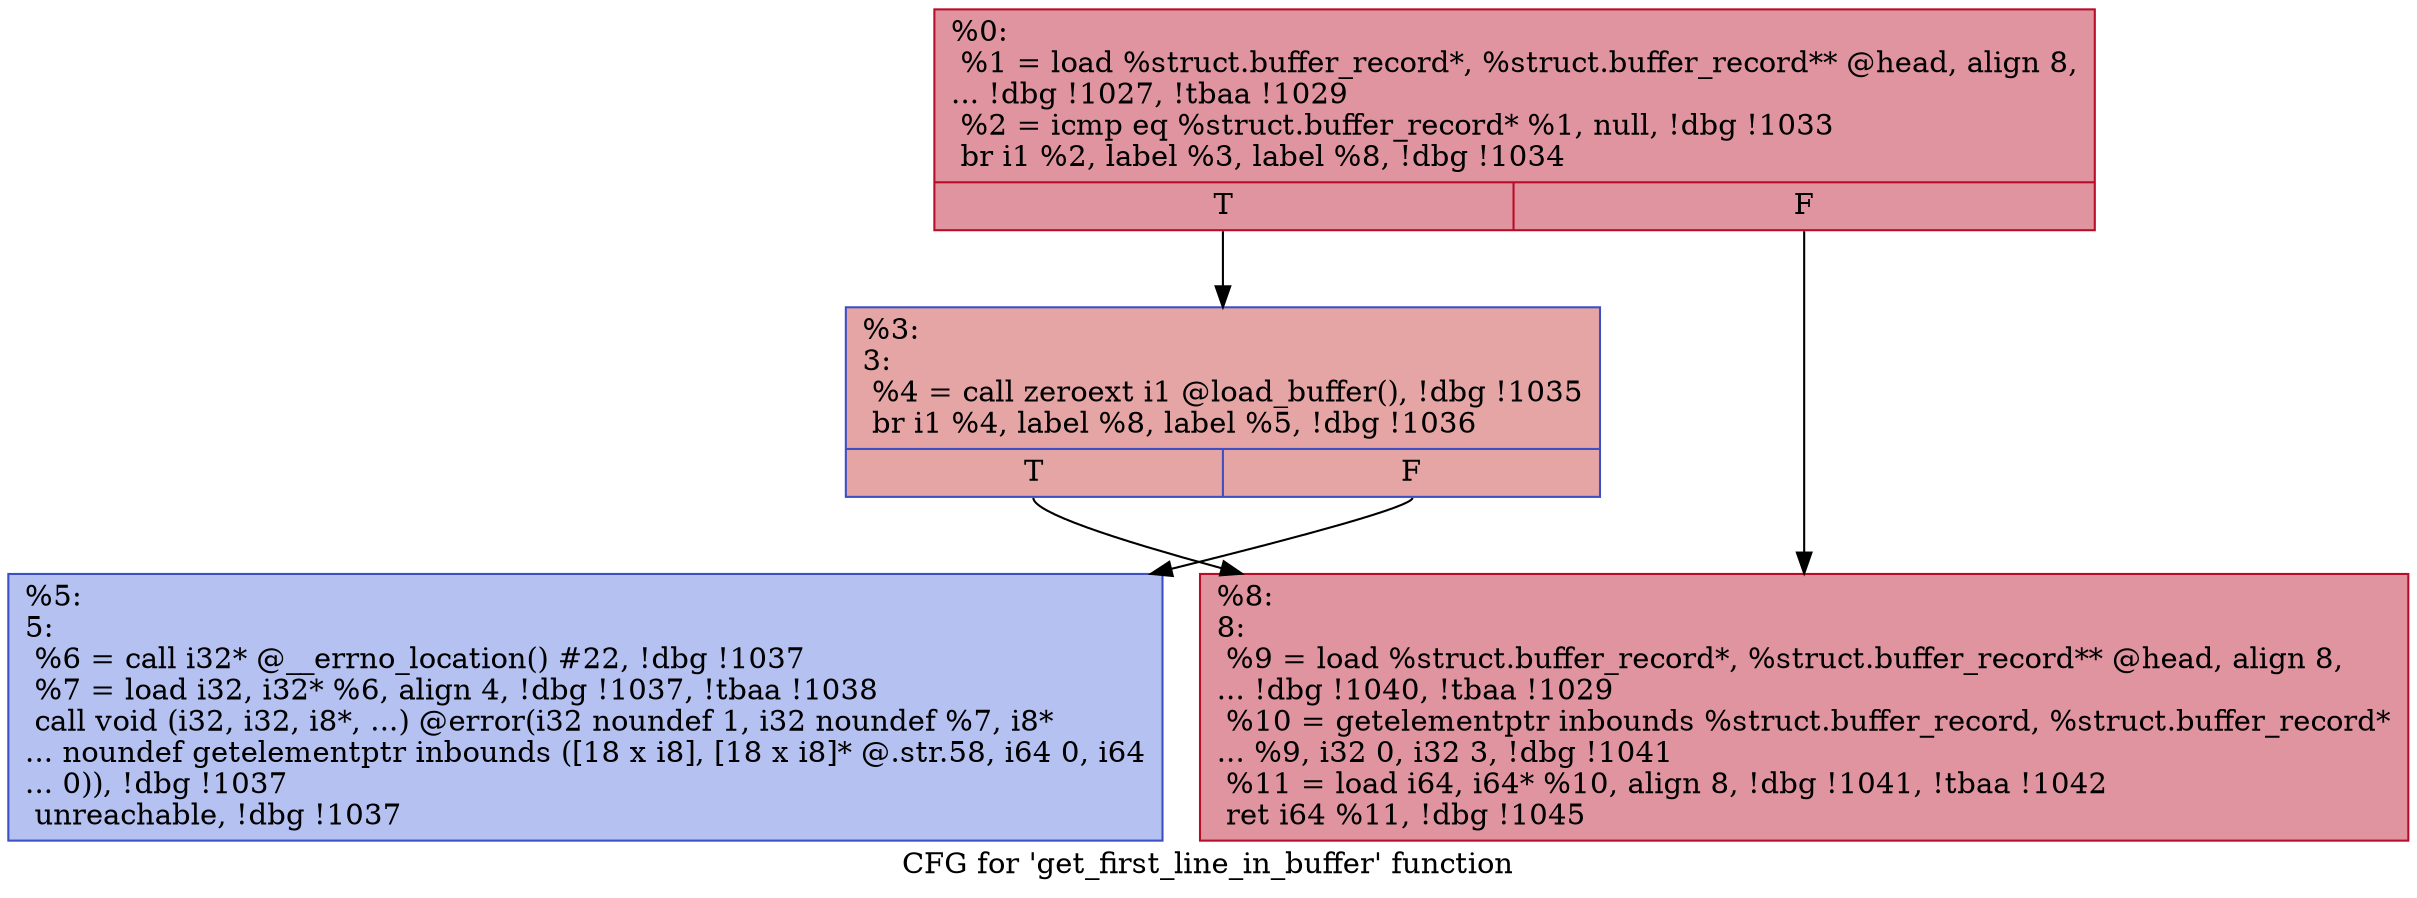 digraph "CFG for 'get_first_line_in_buffer' function" {
	label="CFG for 'get_first_line_in_buffer' function";

	Node0x2363d10 [shape=record,color="#b70d28ff", style=filled, fillcolor="#b70d2870",label="{%0:\l  %1 = load %struct.buffer_record*, %struct.buffer_record** @head, align 8,\l... !dbg !1027, !tbaa !1029\l  %2 = icmp eq %struct.buffer_record* %1, null, !dbg !1033\l  br i1 %2, label %3, label %8, !dbg !1034\l|{<s0>T|<s1>F}}"];
	Node0x2363d10:s0 -> Node0x2363d60;
	Node0x2363d10:s1 -> Node0x2363e00;
	Node0x2363d60 [shape=record,color="#3d50c3ff", style=filled, fillcolor="#c5333470",label="{%3:\l3:                                                \l  %4 = call zeroext i1 @load_buffer(), !dbg !1035\l  br i1 %4, label %8, label %5, !dbg !1036\l|{<s0>T|<s1>F}}"];
	Node0x2363d60:s0 -> Node0x2363e00;
	Node0x2363d60:s1 -> Node0x2363db0;
	Node0x2363db0 [shape=record,color="#3d50c3ff", style=filled, fillcolor="#5572df70",label="{%5:\l5:                                                \l  %6 = call i32* @__errno_location() #22, !dbg !1037\l  %7 = load i32, i32* %6, align 4, !dbg !1037, !tbaa !1038\l  call void (i32, i32, i8*, ...) @error(i32 noundef 1, i32 noundef %7, i8*\l... noundef getelementptr inbounds ([18 x i8], [18 x i8]* @.str.58, i64 0, i64\l... 0)), !dbg !1037\l  unreachable, !dbg !1037\l}"];
	Node0x2363e00 [shape=record,color="#b70d28ff", style=filled, fillcolor="#b70d2870",label="{%8:\l8:                                                \l  %9 = load %struct.buffer_record*, %struct.buffer_record** @head, align 8,\l... !dbg !1040, !tbaa !1029\l  %10 = getelementptr inbounds %struct.buffer_record, %struct.buffer_record*\l... %9, i32 0, i32 3, !dbg !1041\l  %11 = load i64, i64* %10, align 8, !dbg !1041, !tbaa !1042\l  ret i64 %11, !dbg !1045\l}"];
}
